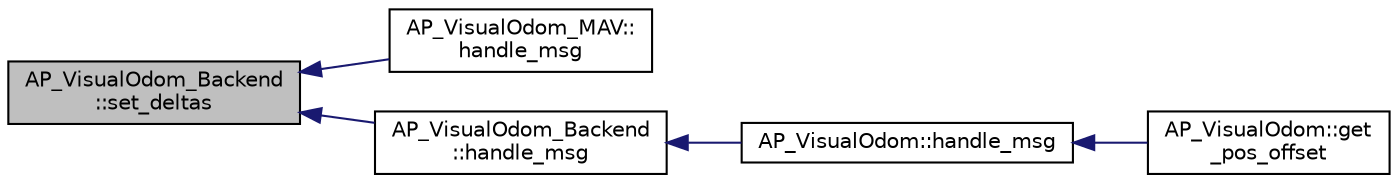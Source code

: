 digraph "AP_VisualOdom_Backend::set_deltas"
{
 // INTERACTIVE_SVG=YES
  edge [fontname="Helvetica",fontsize="10",labelfontname="Helvetica",labelfontsize="10"];
  node [fontname="Helvetica",fontsize="10",shape=record];
  rankdir="LR";
  Node1 [label="AP_VisualOdom_Backend\l::set_deltas",height=0.2,width=0.4,color="black", fillcolor="grey75", style="filled", fontcolor="black"];
  Node1 -> Node2 [dir="back",color="midnightblue",fontsize="10",style="solid",fontname="Helvetica"];
  Node2 [label="AP_VisualOdom_MAV::\lhandle_msg",height=0.2,width=0.4,color="black", fillcolor="white", style="filled",URL="$classAP__VisualOdom__MAV.html#ad80ff22b2ae552849e45fb42f637b0be"];
  Node1 -> Node3 [dir="back",color="midnightblue",fontsize="10",style="solid",fontname="Helvetica"];
  Node3 [label="AP_VisualOdom_Backend\l::handle_msg",height=0.2,width=0.4,color="black", fillcolor="white", style="filled",URL="$classAP__VisualOdom__Backend.html#ab1460aedaa2a246466a97ab309fdd86b"];
  Node3 -> Node4 [dir="back",color="midnightblue",fontsize="10",style="solid",fontname="Helvetica"];
  Node4 [label="AP_VisualOdom::handle_msg",height=0.2,width=0.4,color="black", fillcolor="white", style="filled",URL="$classAP__VisualOdom.html#ab2ff3d0aeff412358c99fb0281fbad5f"];
  Node4 -> Node5 [dir="back",color="midnightblue",fontsize="10",style="solid",fontname="Helvetica"];
  Node5 [label="AP_VisualOdom::get\l_pos_offset",height=0.2,width=0.4,color="black", fillcolor="white", style="filled",URL="$classAP__VisualOdom.html#a43377f163cd8f57324e18c7c52d3699e"];
}
